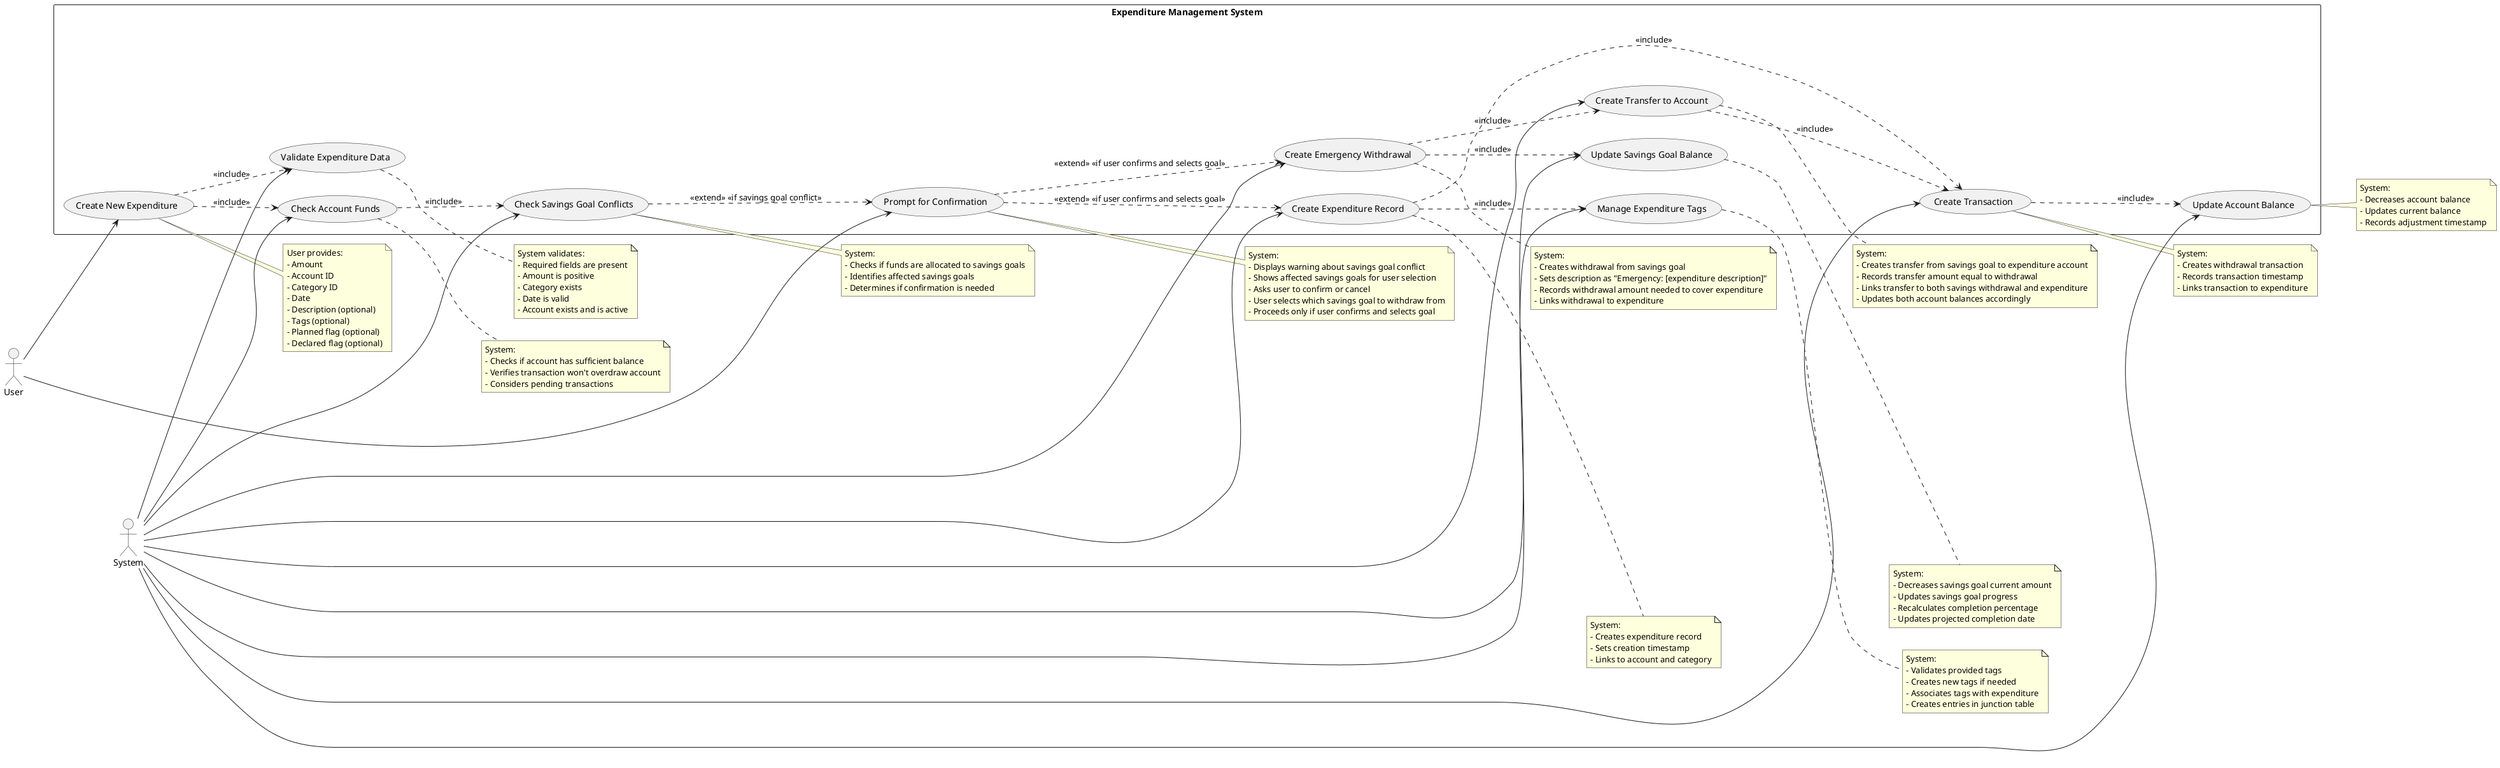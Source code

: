 /'
    Use case: User wants to create a new expenditure.
    Actors: User
    Preconditions:
    - User has entered valid expenditure data.
    - Account to fund the expenditure is valid and has sufficient funds.
    - If funds are sufficient, but soft-locked by saving goals, the user must be prompted to confirm or cancel the transaction.
    - If the user confirms the transaction, the expenditure is created and linked to the appropriate transaction. Tags are created if not existing. A new withdrawal from the saving goal is generated with the funds needed to cover the expenditure, and the information set on the withdrawal is "Emergency:" and the expenditure description.
    - If the user cancels the transaction, the expenditure is not created.
    Postcondition: The expenditure is created and linked to the appropriate transaction. Tags are created if not existing.
    Triggers: User creates a new expenditure.
'/
@startuml
left to right direction
actor "User" as user
actor "System" as system

rectangle "Expenditure Management System" {
  usecase "Create New Expenditure" as UC1
  usecase "Validate Expenditure Data" as UC2
  usecase "Check Account Funds" as UC3
  usecase "Check Savings Goal Conflicts" as UC4
  usecase "Prompt for Confirmation" as UC5
  usecase "Create Expenditure Record" as UC6
  usecase "Create Transaction" as UC7
  usecase "Update Account Balance" as UC8
  usecase "Manage Expenditure Tags" as UC9
  usecase "Create Emergency Withdrawal" as UC10
  usecase "Update Savings Goal Balance" as UC11
  usecase "Create Transfer to Account" as UC12
}

user --> UC1
UC1 ..> UC2 : <<include>>
UC1 ..> UC3 : <<include>>
UC3 ..> UC4 : <<include>>
UC4 ..> UC5 : <<extend>> <<if savings goal conflict>>
UC5 ..> UC6 : <<extend>> <<if user confirms and selects goal>>
UC5 ..> UC10 : <<extend>> <<if user confirms and selects goal>>
UC10 ..> UC12 : <<include>>
UC12 ..> UC7 : <<include>>
UC6 ..> UC7 : <<include>>
UC7 ..> UC8 : <<include>>
UC6 ..> UC9 : <<include>>
UC10 ..> UC11 : <<include>>

user --> UC5
system --> UC2
system --> UC3
system --> UC4
system --> UC6
system --> UC7
system --> UC8
system --> UC9
system --> UC10
system --> UC11
system --> UC12

note right of UC1
  User provides:
  - Amount
  - Account ID
  - Category ID
  - Date
  - Description (optional)
  - Tags (optional)
  - Planned flag (optional)
  - Declared flag (optional)
end note

note right of UC2
  System validates:
  - Required fields are present
  - Amount is positive
  - Category exists
  - Date is valid
  - Account exists and is active
end note

note right of UC3
  System:
  - Checks if account has sufficient balance
  - Verifies transaction won't overdraw account
  - Considers pending transactions
end note

note right of UC4
  System:
  - Checks if funds are allocated to savings goals
  - Identifies affected savings goals
  - Determines if confirmation is needed
end note

note right of UC5
  System:
  - Displays warning about savings goal conflict
  - Shows affected savings goals for user selection
  - Asks user to confirm or cancel
  - User selects which savings goal to withdraw from
  - Proceeds only if user confirms and selects goal
end note

note right of UC6
  System:
  - Creates expenditure record
  - Sets creation timestamp
  - Links to account and category
end note

note right of UC7
  System:
  - Creates withdrawal transaction
  - Records transaction timestamp
  - Links transaction to expenditure
end note

note right of UC8
  System:
  - Decreases account balance
  - Updates current balance
  - Records adjustment timestamp
end note

note right of UC9
  System:
  - Validates provided tags
  - Creates new tags if needed
  - Associates tags with expenditure
  - Creates entries in junction table
end note

note right of UC10
  System:
  - Creates withdrawal from savings goal
  - Sets description as "Emergency: [expenditure description]"
  - Records withdrawal amount needed to cover expenditure
  - Links withdrawal to expenditure
end note

note right of UC11
  System:
  - Decreases savings goal current amount
  - Updates savings goal progress
  - Recalculates completion percentage
  - Updates projected completion date
end note

note right of UC12
  System:
  - Creates transfer from savings goal to expenditure account
  - Records transfer amount equal to withdrawal
  - Links transfer to both savings withdrawal and expenditure
  - Updates both account balances accordingly
end note

@enduml
